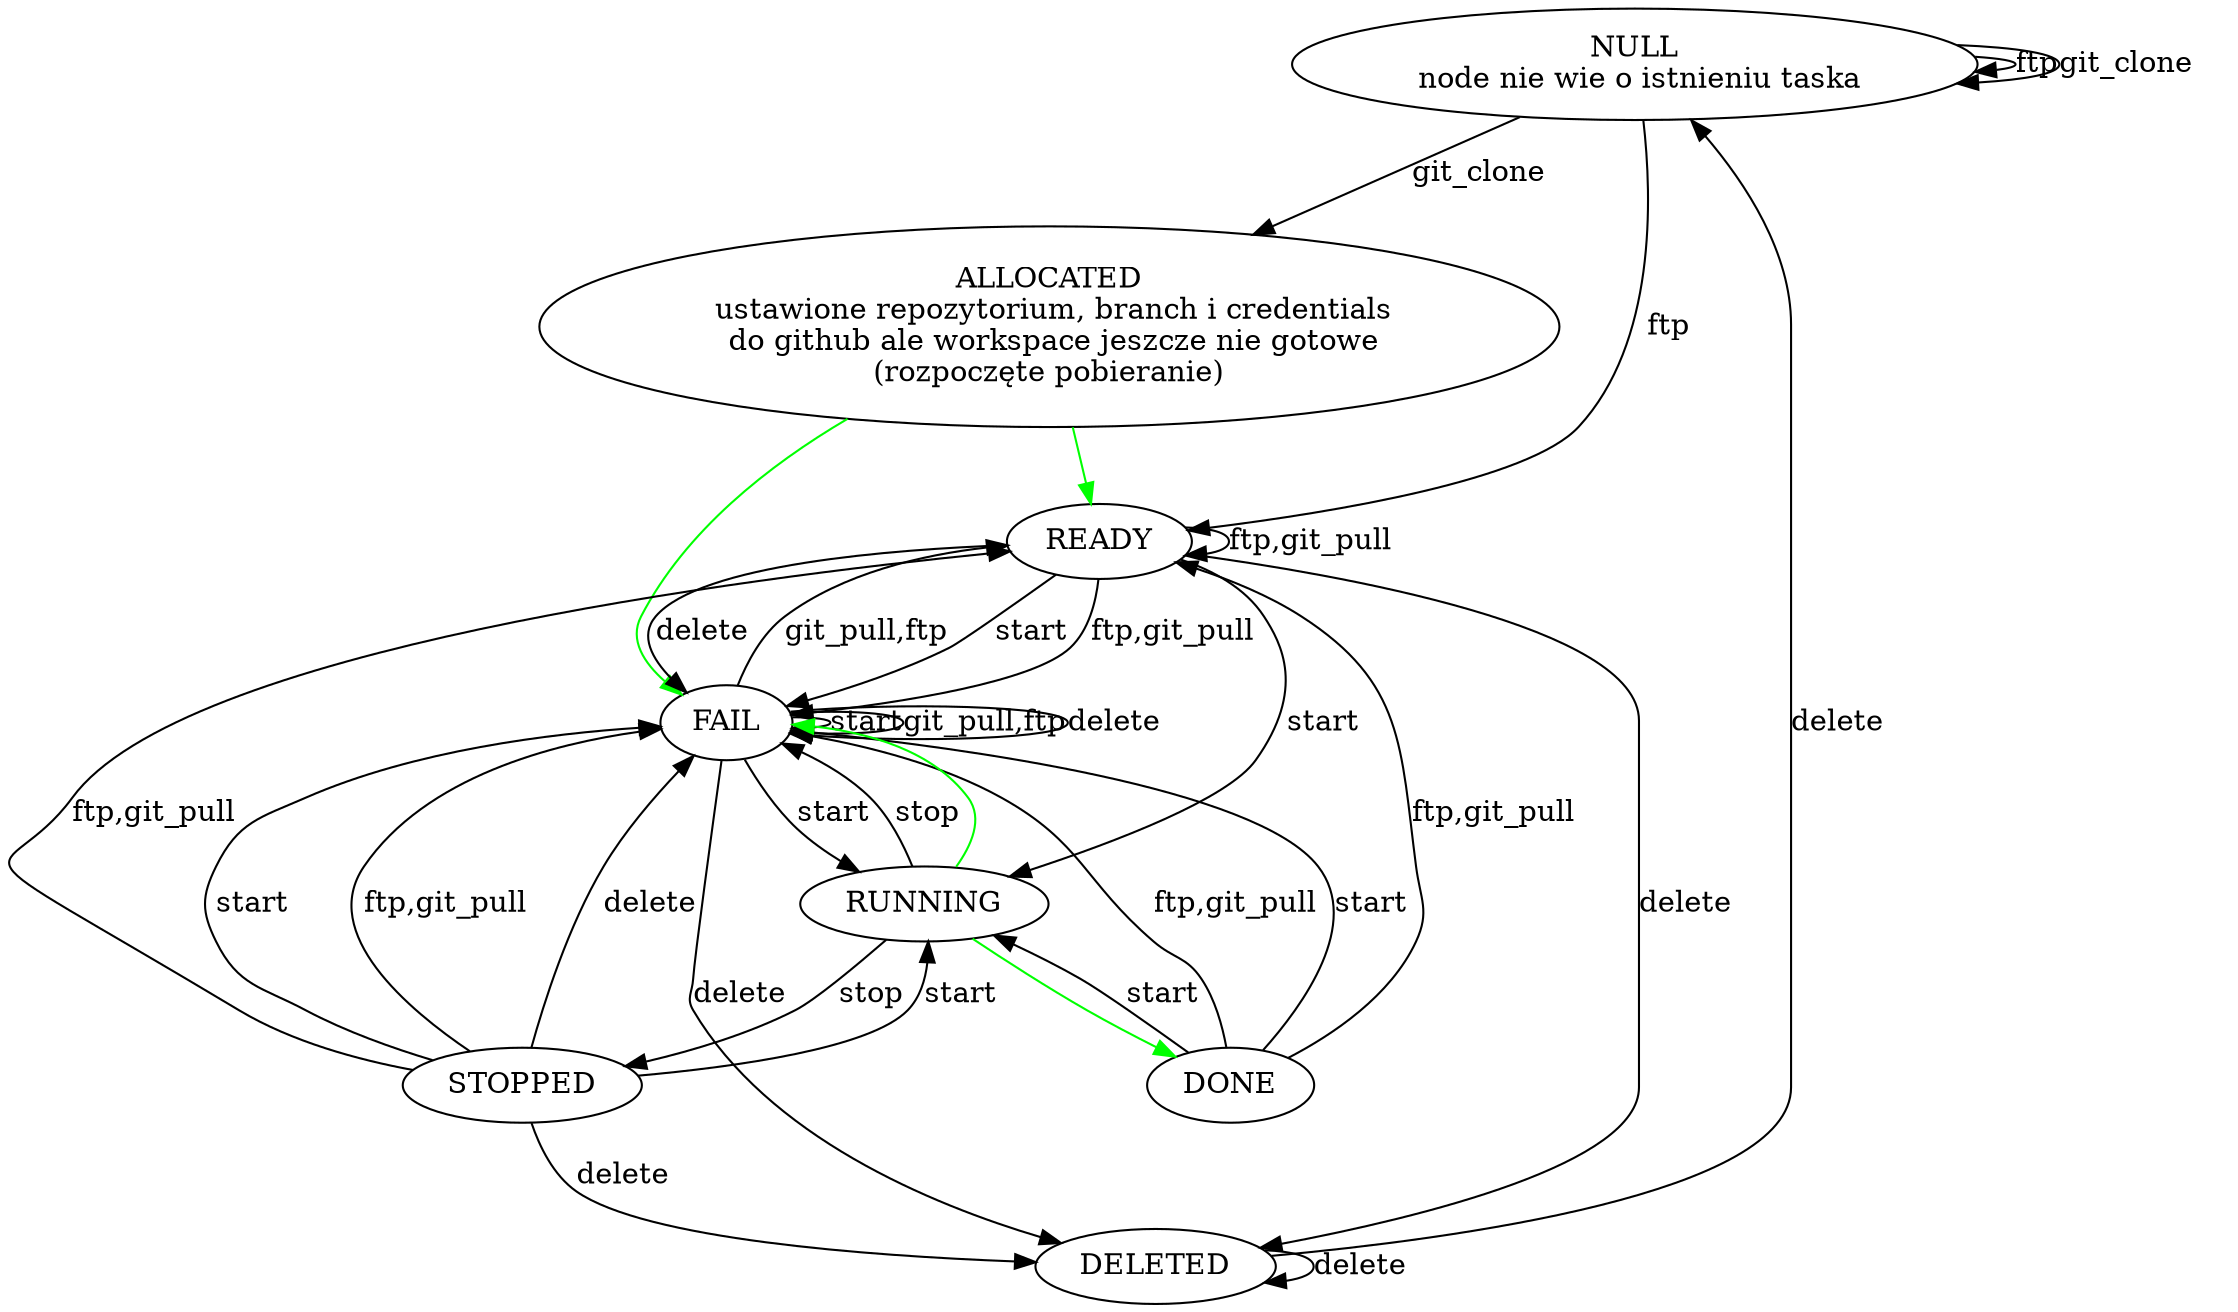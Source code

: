 digraph {
    NULL [label = "NULL\n node nie wie o istnieniu taska"]
    ALLOCATED [label = "ALLOCATED\n ustawione repozytorium, branch i credentials\n do github ale workspace jeszcze nie gotowe\n(rozpoczęte pobieranie)"]
    {ALLOCATED} -> {READY FAIL} [color = green]
    {DELETED} -> {DELETED NULL} [label = "delete"]
    {DONE} -> {READY FAIL} [label = "ftp,git_pull"]
    {DONE} -> {RUNNING FAIL} [label = "start"]
    {FAIL} -> {RUNNING FAIL} [label = "start"]
    {FAIL} -> {READY FAIL} [label = "git_pull,ftp"]
    {FAIL} -> {DELETED FAIL} [label = "delete"]
    {NULL} -> {READY NULL} [label = "ftp"]
    {NULL} -> {ALLOCATED NULL} [label = "git_clone"]
    {READY} -> {RUNNING FAIL} [label = "start"]
    {READY} -> {READY FAIL} [label = "ftp,git_pull"]
    {READY} -> {DELETED FAIL} [label = "delete"]
    {RUNNING} -> {STOPPED FAIL} [label = "stop"]
    {RUNNING} -> {DONE FAIL} [color = green]
    {STOPPED} -> {RUNNING FAIL} [label = "start"]
    {STOPPED} -> {READY FAIL} [label = "ftp,git_pull"]
    {STOPPED} -> {DELETED FAIL} [label = "delete"]
}
